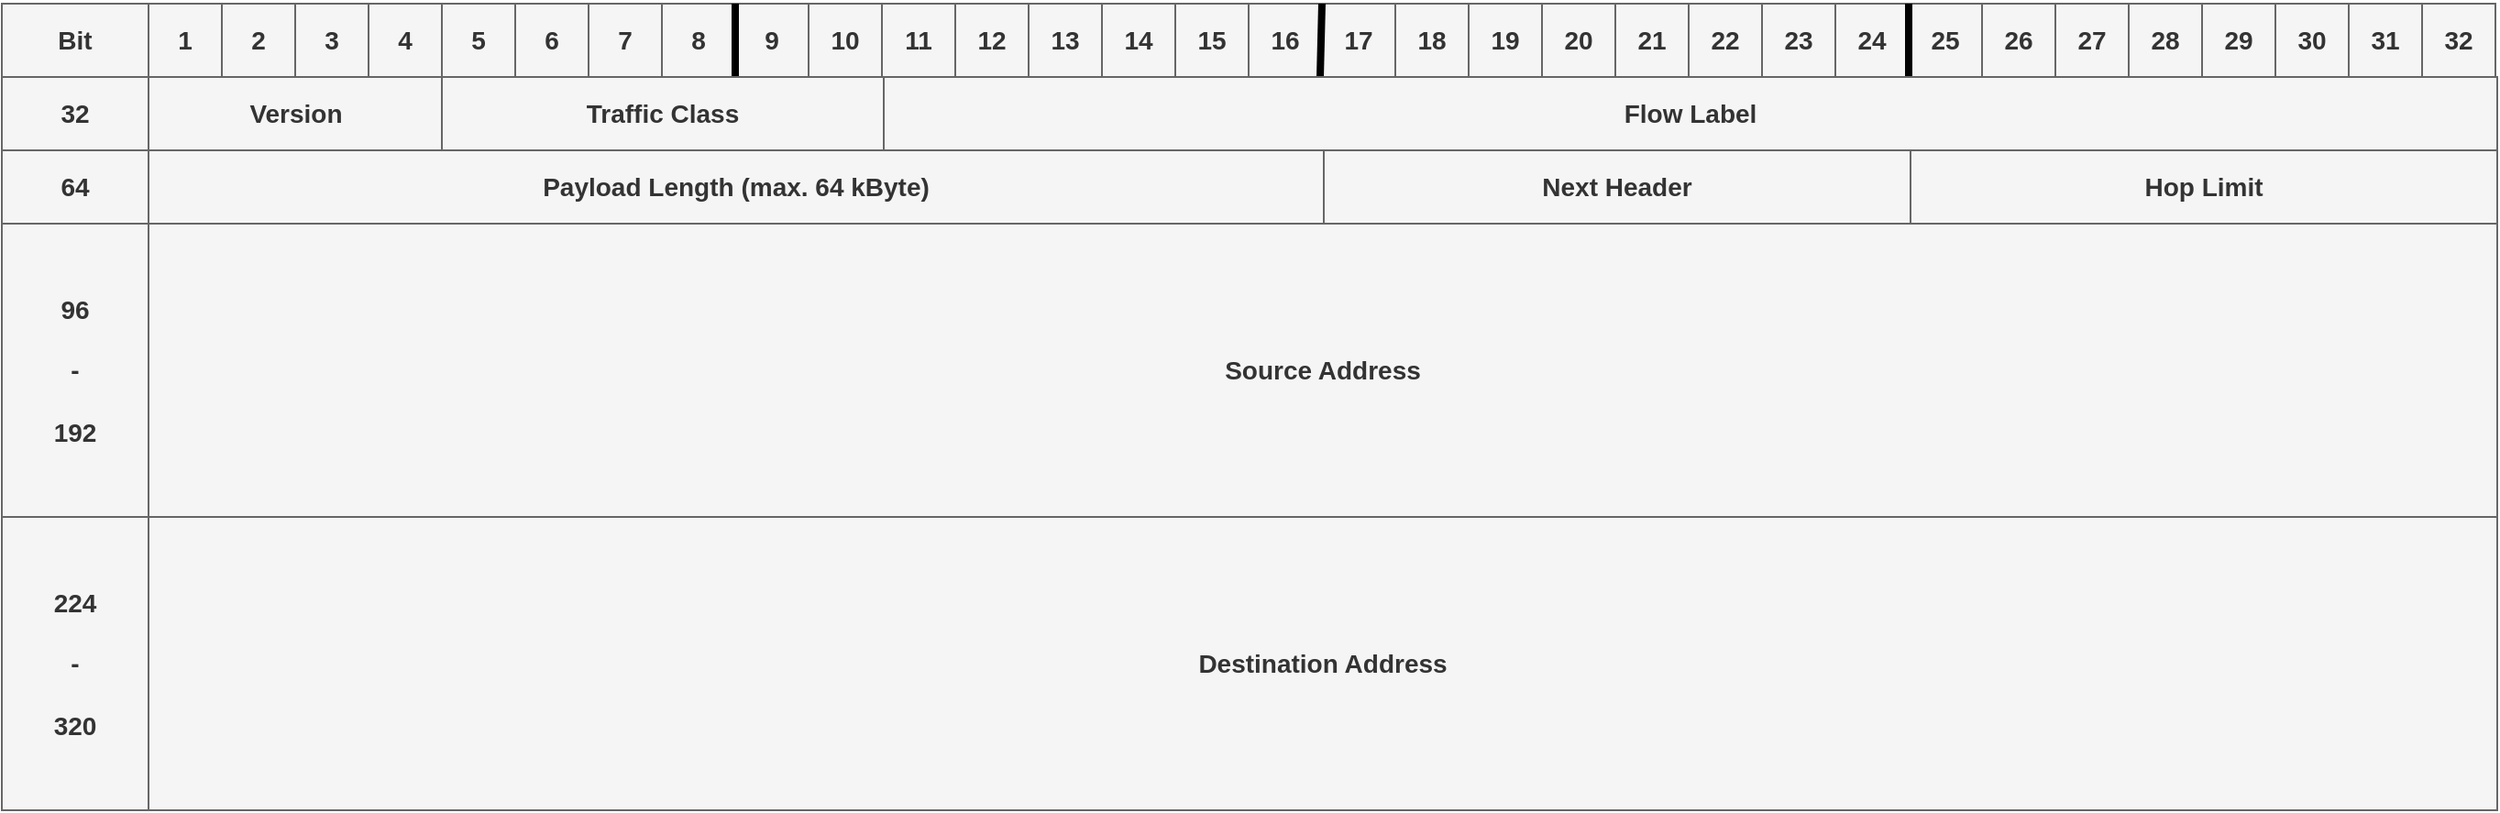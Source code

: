 <mxfile version="13.7.3" type="device"><diagram id="yVrwnklkeuQZe71NScF4" name="Page-1"><mxGraphModel dx="1767" dy="780" grid="1" gridSize="10" guides="1" tooltips="1" connect="1" arrows="1" fold="1" page="1" pageScale="1" pageWidth="827" pageHeight="1169" math="0" shadow="0"><root><mxCell id="0"/><mxCell id="1" parent="0"/><mxCell id="IX7KJ3eHx36zE6y6NY5L-1" value="2" style="rounded=0;whiteSpace=wrap;html=1;fontSize=14;fontStyle=1;fillColor=#f5f5f5;strokeColor=#666666;fontColor=#333333;" vertex="1" parent="1"><mxGeometry x="159" y="40" width="40" height="40" as="geometry"/></mxCell><mxCell id="IX7KJ3eHx36zE6y6NY5L-2" value="1" style="rounded=0;whiteSpace=wrap;html=1;fontSize=14;fontStyle=1;fillColor=#f5f5f5;strokeColor=#666666;fontColor=#333333;" vertex="1" parent="1"><mxGeometry x="119" y="40" width="40" height="40" as="geometry"/></mxCell><mxCell id="IX7KJ3eHx36zE6y6NY5L-3" value="4" style="rounded=0;whiteSpace=wrap;html=1;fontSize=14;fontStyle=1;fillColor=#f5f5f5;strokeColor=#666666;fontColor=#333333;" vertex="1" parent="1"><mxGeometry x="239" y="40" width="40" height="40" as="geometry"/></mxCell><mxCell id="IX7KJ3eHx36zE6y6NY5L-4" value="3" style="rounded=0;whiteSpace=wrap;html=1;fontSize=14;fontStyle=1;fillColor=#f5f5f5;strokeColor=#666666;fontColor=#333333;" vertex="1" parent="1"><mxGeometry x="199" y="40" width="40" height="40" as="geometry"/></mxCell><mxCell id="IX7KJ3eHx36zE6y6NY5L-5" value="6" style="rounded=0;whiteSpace=wrap;html=1;fontSize=14;fontStyle=1;fillColor=#f5f5f5;strokeColor=#666666;fontColor=#333333;" vertex="1" parent="1"><mxGeometry x="319" y="40" width="40" height="40" as="geometry"/></mxCell><mxCell id="IX7KJ3eHx36zE6y6NY5L-6" value="5" style="rounded=0;whiteSpace=wrap;html=1;fontSize=14;fontStyle=1;fillColor=#f5f5f5;strokeColor=#666666;fontColor=#333333;" vertex="1" parent="1"><mxGeometry x="279" y="40" width="40" height="40" as="geometry"/></mxCell><mxCell id="IX7KJ3eHx36zE6y6NY5L-7" value="8" style="rounded=0;whiteSpace=wrap;html=1;fontSize=14;fontStyle=1;fillColor=#f5f5f5;strokeColor=#666666;fontColor=#333333;" vertex="1" parent="1"><mxGeometry x="399" y="40" width="40" height="40" as="geometry"/></mxCell><mxCell id="IX7KJ3eHx36zE6y6NY5L-8" value="7" style="rounded=0;whiteSpace=wrap;html=1;fontSize=14;fontStyle=1;fillColor=#f5f5f5;strokeColor=#666666;fontColor=#333333;" vertex="1" parent="1"><mxGeometry x="359" y="40" width="40" height="40" as="geometry"/></mxCell><mxCell id="IX7KJ3eHx36zE6y6NY5L-9" value="10" style="rounded=0;whiteSpace=wrap;html=1;fontSize=14;fontStyle=1;fillColor=#f5f5f5;strokeColor=#666666;fontColor=#333333;" vertex="1" parent="1"><mxGeometry x="479" y="40" width="40" height="40" as="geometry"/></mxCell><mxCell id="IX7KJ3eHx36zE6y6NY5L-10" value="9" style="rounded=0;whiteSpace=wrap;html=1;fontSize=14;fontStyle=1;fillColor=#f5f5f5;strokeColor=#666666;fontColor=#333333;" vertex="1" parent="1"><mxGeometry x="439" y="40" width="40" height="40" as="geometry"/></mxCell><mxCell id="IX7KJ3eHx36zE6y6NY5L-11" value="12" style="rounded=0;whiteSpace=wrap;html=1;fontSize=14;fontStyle=1;fillColor=#f5f5f5;strokeColor=#666666;fontColor=#333333;" vertex="1" parent="1"><mxGeometry x="559" y="40" width="40" height="40" as="geometry"/></mxCell><mxCell id="IX7KJ3eHx36zE6y6NY5L-12" value="11" style="rounded=0;whiteSpace=wrap;html=1;fontSize=14;fontStyle=1;fillColor=#f5f5f5;strokeColor=#666666;fontColor=#333333;" vertex="1" parent="1"><mxGeometry x="519" y="40" width="40" height="40" as="geometry"/></mxCell><mxCell id="IX7KJ3eHx36zE6y6NY5L-13" value="14" style="rounded=0;whiteSpace=wrap;html=1;fontSize=14;fontStyle=1;fillColor=#f5f5f5;strokeColor=#666666;fontColor=#333333;" vertex="1" parent="1"><mxGeometry x="639" y="40" width="40" height="40" as="geometry"/></mxCell><mxCell id="IX7KJ3eHx36zE6y6NY5L-14" value="13" style="rounded=0;whiteSpace=wrap;html=1;fontSize=14;fontStyle=1;fillColor=#f5f5f5;strokeColor=#666666;fontColor=#333333;" vertex="1" parent="1"><mxGeometry x="599" y="40" width="40" height="40" as="geometry"/></mxCell><mxCell id="IX7KJ3eHx36zE6y6NY5L-15" value="16" style="rounded=0;whiteSpace=wrap;html=1;fontSize=14;fontStyle=1;fillColor=#f5f5f5;strokeColor=#666666;fontColor=#333333;" vertex="1" parent="1"><mxGeometry x="719" y="40" width="40" height="40" as="geometry"/></mxCell><mxCell id="IX7KJ3eHx36zE6y6NY5L-16" value="15" style="rounded=0;whiteSpace=wrap;html=1;fontSize=14;fontStyle=1;fillColor=#f5f5f5;strokeColor=#666666;fontColor=#333333;" vertex="1" parent="1"><mxGeometry x="679" y="40" width="40" height="40" as="geometry"/></mxCell><mxCell id="IX7KJ3eHx36zE6y6NY5L-17" value="18" style="rounded=0;whiteSpace=wrap;html=1;fontSize=14;fontStyle=1;fillColor=#f5f5f5;strokeColor=#666666;fontColor=#333333;" vertex="1" parent="1"><mxGeometry x="799" y="40" width="40" height="40" as="geometry"/></mxCell><mxCell id="IX7KJ3eHx36zE6y6NY5L-18" value="17" style="rounded=0;whiteSpace=wrap;html=1;fontSize=14;fontStyle=1;fillColor=#f5f5f5;strokeColor=#666666;fontColor=#333333;" vertex="1" parent="1"><mxGeometry x="759" y="40" width="40" height="40" as="geometry"/></mxCell><mxCell id="IX7KJ3eHx36zE6y6NY5L-19" value="20" style="rounded=0;whiteSpace=wrap;html=1;fontSize=14;fontStyle=1;fillColor=#f5f5f5;strokeColor=#666666;fontColor=#333333;" vertex="1" parent="1"><mxGeometry x="879" y="40" width="40" height="40" as="geometry"/></mxCell><mxCell id="IX7KJ3eHx36zE6y6NY5L-20" value="19" style="rounded=0;whiteSpace=wrap;html=1;fontSize=14;fontStyle=1;fillColor=#f5f5f5;strokeColor=#666666;fontColor=#333333;" vertex="1" parent="1"><mxGeometry x="839" y="40" width="40" height="40" as="geometry"/></mxCell><mxCell id="IX7KJ3eHx36zE6y6NY5L-21" value="22" style="rounded=0;whiteSpace=wrap;html=1;fontSize=14;fontStyle=1;fillColor=#f5f5f5;strokeColor=#666666;fontColor=#333333;" vertex="1" parent="1"><mxGeometry x="959" y="40" width="40" height="40" as="geometry"/></mxCell><mxCell id="IX7KJ3eHx36zE6y6NY5L-22" value="21" style="rounded=0;whiteSpace=wrap;html=1;fontSize=14;fontStyle=1;fillColor=#f5f5f5;strokeColor=#666666;fontColor=#333333;" vertex="1" parent="1"><mxGeometry x="919" y="40" width="40" height="40" as="geometry"/></mxCell><mxCell id="IX7KJ3eHx36zE6y6NY5L-23" value="24" style="rounded=0;whiteSpace=wrap;html=1;fontSize=14;fontStyle=1;fillColor=#f5f5f5;strokeColor=#666666;fontColor=#333333;" vertex="1" parent="1"><mxGeometry x="1039" y="40" width="40" height="40" as="geometry"/></mxCell><mxCell id="IX7KJ3eHx36zE6y6NY5L-24" value="23" style="rounded=0;whiteSpace=wrap;html=1;fontSize=14;fontStyle=1;fillColor=#f5f5f5;strokeColor=#666666;fontColor=#333333;" vertex="1" parent="1"><mxGeometry x="999" y="40" width="40" height="40" as="geometry"/></mxCell><mxCell id="IX7KJ3eHx36zE6y6NY5L-25" value="26" style="rounded=0;whiteSpace=wrap;html=1;fontSize=14;fontStyle=1;fillColor=#f5f5f5;strokeColor=#666666;fontColor=#333333;" vertex="1" parent="1"><mxGeometry x="1119" y="40" width="40" height="40" as="geometry"/></mxCell><mxCell id="IX7KJ3eHx36zE6y6NY5L-26" value="25" style="rounded=0;whiteSpace=wrap;html=1;fontSize=14;fontStyle=1;fillColor=#f5f5f5;strokeColor=#666666;fontColor=#333333;" vertex="1" parent="1"><mxGeometry x="1079" y="40" width="40" height="40" as="geometry"/></mxCell><mxCell id="IX7KJ3eHx36zE6y6NY5L-27" value="28" style="rounded=0;whiteSpace=wrap;html=1;fontSize=14;fontStyle=1;fillColor=#f5f5f5;strokeColor=#666666;fontColor=#333333;" vertex="1" parent="1"><mxGeometry x="1199" y="40" width="40" height="40" as="geometry"/></mxCell><mxCell id="IX7KJ3eHx36zE6y6NY5L-28" value="27" style="rounded=0;whiteSpace=wrap;html=1;fontSize=14;fontStyle=1;fillColor=#f5f5f5;strokeColor=#666666;fontColor=#333333;" vertex="1" parent="1"><mxGeometry x="1159" y="40" width="40" height="40" as="geometry"/></mxCell><mxCell id="IX7KJ3eHx36zE6y6NY5L-29" value="30" style="rounded=0;whiteSpace=wrap;html=1;fontSize=14;fontStyle=1;fillColor=#f5f5f5;strokeColor=#666666;fontColor=#333333;" vertex="1" parent="1"><mxGeometry x="1279" y="40" width="40" height="40" as="geometry"/></mxCell><mxCell id="IX7KJ3eHx36zE6y6NY5L-30" value="29" style="rounded=0;whiteSpace=wrap;html=1;fontSize=14;fontStyle=1;fillColor=#f5f5f5;strokeColor=#666666;fontColor=#333333;" vertex="1" parent="1"><mxGeometry x="1239" y="40" width="40" height="40" as="geometry"/></mxCell><mxCell id="IX7KJ3eHx36zE6y6NY5L-31" value="32" style="rounded=0;whiteSpace=wrap;html=1;fontSize=14;fontStyle=1;fillColor=#f5f5f5;strokeColor=#666666;fontColor=#333333;" vertex="1" parent="1"><mxGeometry x="1359" y="40" width="40" height="40" as="geometry"/></mxCell><mxCell id="IX7KJ3eHx36zE6y6NY5L-32" value="31" style="rounded=0;whiteSpace=wrap;html=1;fontSize=14;fontStyle=1;fillColor=#f5f5f5;strokeColor=#666666;fontColor=#333333;" vertex="1" parent="1"><mxGeometry x="1319" y="40" width="40" height="40" as="geometry"/></mxCell><mxCell id="IX7KJ3eHx36zE6y6NY5L-33" value="Bit" style="rounded=0;whiteSpace=wrap;html=1;fontSize=14;fontStyle=1;fillColor=#f5f5f5;strokeColor=#666666;fontColor=#333333;" vertex="1" parent="1"><mxGeometry x="39" y="40" width="80" height="40" as="geometry"/></mxCell><mxCell id="IX7KJ3eHx36zE6y6NY5L-34" value="" style="endArrow=none;html=1;fontSize=20;strokeWidth=4;entryX=1;entryY=0;entryDx=0;entryDy=0;" edge="1" parent="1" target="IX7KJ3eHx36zE6y6NY5L-15"><mxGeometry width="50" height="50" relative="1" as="geometry"><mxPoint x="758" y="80" as="sourcePoint"/><mxPoint x="757.82" as="targetPoint"/></mxGeometry></mxCell><mxCell id="IX7KJ3eHx36zE6y6NY5L-35" value="" style="endArrow=none;html=1;fontSize=20;strokeWidth=4;" edge="1" parent="1"><mxGeometry width="50" height="50" relative="1" as="geometry"><mxPoint x="1079" y="80" as="sourcePoint"/><mxPoint x="1079" y="40" as="targetPoint"/></mxGeometry></mxCell><mxCell id="IX7KJ3eHx36zE6y6NY5L-36" value="" style="endArrow=none;html=1;fontSize=20;strokeWidth=4;exitX=0;exitY=1;exitDx=0;exitDy=0;" edge="1" parent="1" source="IX7KJ3eHx36zE6y6NY5L-10"><mxGeometry width="50" height="50" relative="1" as="geometry"><mxPoint x="439" y="360" as="sourcePoint"/><mxPoint x="439" y="40" as="targetPoint"/></mxGeometry></mxCell><mxCell id="IX7KJ3eHx36zE6y6NY5L-38" value="32" style="rounded=0;whiteSpace=wrap;html=1;fontSize=14;fontStyle=1;fillColor=#f5f5f5;strokeColor=#666666;fontColor=#333333;" vertex="1" parent="1"><mxGeometry x="39" y="80" width="80" height="40" as="geometry"/></mxCell><mxCell id="IX7KJ3eHx36zE6y6NY5L-39" value="64" style="rounded=0;whiteSpace=wrap;html=1;fontSize=14;fontStyle=1;fillColor=#f5f5f5;strokeColor=#666666;fontColor=#333333;" vertex="1" parent="1"><mxGeometry x="39" y="120" width="80" height="40" as="geometry"/></mxCell><mxCell id="IX7KJ3eHx36zE6y6NY5L-40" value="96&lt;br&gt;&lt;br&gt;-&lt;br&gt;&lt;br&gt;192" style="rounded=0;whiteSpace=wrap;html=1;fontSize=14;fontStyle=1;fillColor=#f5f5f5;strokeColor=#666666;fontColor=#333333;" vertex="1" parent="1"><mxGeometry x="39" y="160" width="80" height="160" as="geometry"/></mxCell><mxCell id="IX7KJ3eHx36zE6y6NY5L-41" value="224&lt;br&gt;&lt;br&gt;-&lt;br&gt;&lt;br&gt;320" style="rounded=0;whiteSpace=wrap;html=1;fontSize=14;fontStyle=1;fillColor=#f5f5f5;strokeColor=#666666;fontColor=#333333;" vertex="1" parent="1"><mxGeometry x="39" y="320" width="80" height="160" as="geometry"/></mxCell><mxCell id="IX7KJ3eHx36zE6y6NY5L-45" value="Version" style="rounded=0;whiteSpace=wrap;html=1;fontSize=14;fontStyle=1;fillColor=#f5f5f5;strokeColor=#666666;fontColor=#333333;" vertex="1" parent="1"><mxGeometry x="119" y="80" width="161" height="40" as="geometry"/></mxCell><mxCell id="IX7KJ3eHx36zE6y6NY5L-46" value="Traffic Class" style="rounded=0;whiteSpace=wrap;html=1;fontSize=14;fontStyle=1;fillColor=#f5f5f5;strokeColor=#666666;fontColor=#333333;" vertex="1" parent="1"><mxGeometry x="279" y="80" width="241" height="40" as="geometry"/></mxCell><mxCell id="IX7KJ3eHx36zE6y6NY5L-47" value="Flow Label" style="rounded=0;whiteSpace=wrap;html=1;fontSize=14;fontStyle=1;fillColor=#f5f5f5;strokeColor=#666666;fontColor=#333333;" vertex="1" parent="1"><mxGeometry x="520" y="80" width="880" height="40" as="geometry"/></mxCell><mxCell id="IX7KJ3eHx36zE6y6NY5L-48" value="Payload Length (max. 64 kByte)" style="rounded=0;whiteSpace=wrap;html=1;fontSize=14;fontStyle=1;fillColor=#f5f5f5;strokeColor=#666666;fontColor=#333333;" vertex="1" parent="1"><mxGeometry x="119" y="120" width="641" height="40" as="geometry"/></mxCell><mxCell id="IX7KJ3eHx36zE6y6NY5L-49" value="Next Header" style="rounded=0;whiteSpace=wrap;html=1;fontSize=14;fontStyle=1;fillColor=#f5f5f5;strokeColor=#666666;fontColor=#333333;" vertex="1" parent="1"><mxGeometry x="760" y="120" width="320" height="40" as="geometry"/></mxCell><mxCell id="IX7KJ3eHx36zE6y6NY5L-50" value="Hop Limit" style="rounded=0;whiteSpace=wrap;html=1;fontSize=14;fontStyle=1;fillColor=#f5f5f5;strokeColor=#666666;fontColor=#333333;" vertex="1" parent="1"><mxGeometry x="1080" y="120" width="320" height="40" as="geometry"/></mxCell><mxCell id="IX7KJ3eHx36zE6y6NY5L-51" value="Source Address" style="rounded=0;whiteSpace=wrap;html=1;fontSize=14;fontStyle=1;fillColor=#f5f5f5;strokeColor=#666666;fontColor=#333333;" vertex="1" parent="1"><mxGeometry x="119" y="160" width="1281" height="160" as="geometry"/></mxCell><mxCell id="IX7KJ3eHx36zE6y6NY5L-52" value="Destination Address" style="rounded=0;whiteSpace=wrap;html=1;fontSize=14;fontStyle=1;fillColor=#f5f5f5;strokeColor=#666666;fontColor=#333333;" vertex="1" parent="1"><mxGeometry x="119" y="320" width="1281" height="160" as="geometry"/></mxCell></root></mxGraphModel></diagram></mxfile>